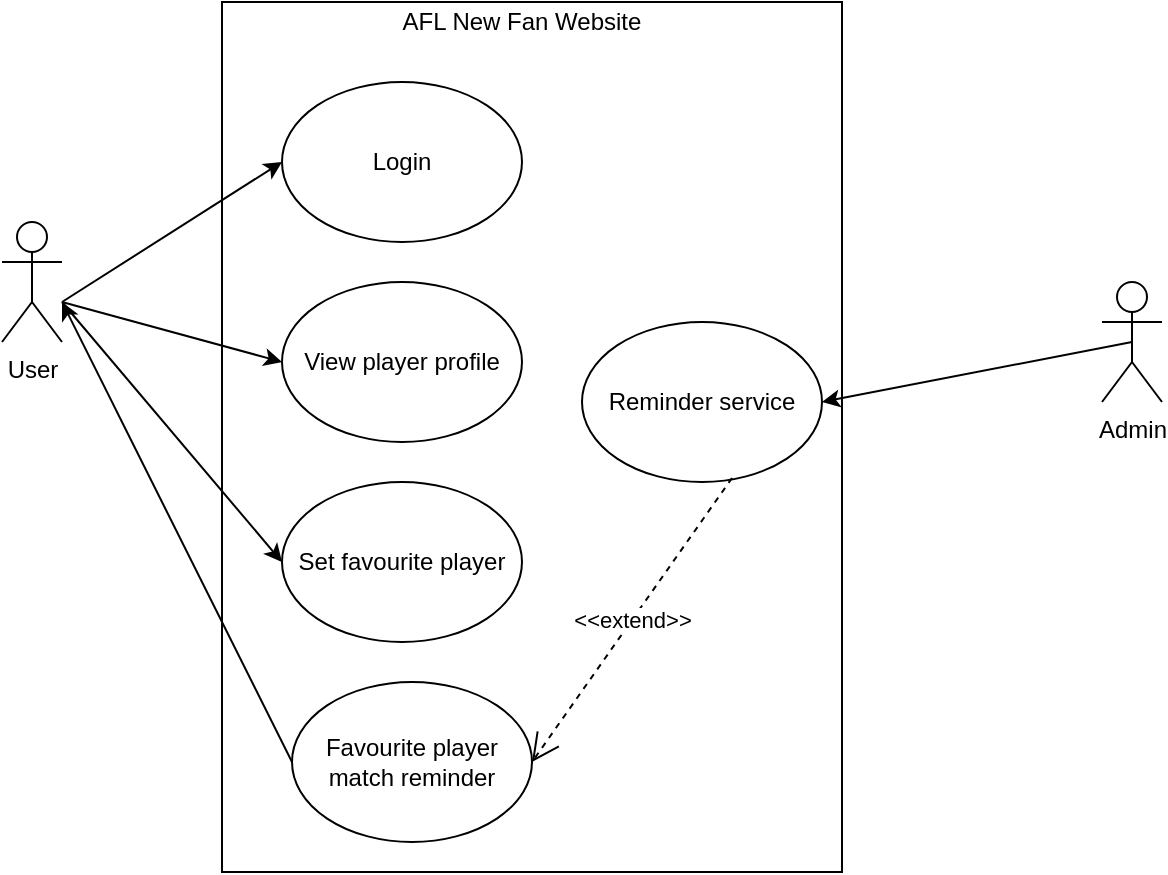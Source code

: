 <mxfile type="device" version="10.6.7"><diagram id="8Se3oINfAccP641KnrIJ" name="Page-1"><mxGraphModel grid="1" shadow="0" math="0" pageHeight="1169" pageWidth="827" pageScale="1" page="1" fold="1" arrows="1" connect="1" tooltips="1" guides="1" gridSize="10" dy="482" dx="840"><root><mxCell id="0"/><mxCell id="1" parent="0"/><mxCell id="_1cS3HRax96SotrZ8rzN-1" value="User" parent="1" vertex="1" style="shape=umlActor;verticalLabelPosition=bottom;labelBackgroundColor=#ffffff;verticalAlign=top;html=1;outlineConnect=0;"><mxGeometry as="geometry" height="60" width="30" y="320" x="120"/></mxCell><mxCell id="_1cS3HRax96SotrZ8rzN-5" value="" parent="1" vertex="1" style="rounded=0;whiteSpace=wrap;html=1;gradientColor=none;fillColor=none;"><mxGeometry as="geometry" height="435" width="310" y="210" x="230"/></mxCell><mxCell id="_1cS3HRax96SotrZ8rzN-6" value="Login&lt;br&gt;" parent="1" vertex="1" style="ellipse;whiteSpace=wrap;html=1;"><mxGeometry as="geometry" height="80" width="120" y="250" x="260"/></mxCell><mxCell id="_1cS3HRax96SotrZ8rzN-13" value="" parent="1" style="endArrow=classic;html=1;entryX=0;entryY=0.5;entryDx=0;entryDy=0;" edge="1" target="_1cS3HRax96SotrZ8rzN-6"><mxGeometry as="geometry" height="50" width="50" relative="1"><mxPoint as="sourcePoint" y="360" x="150"/><mxPoint as="targetPoint" y="320" x="230"/></mxGeometry></mxCell><mxCell id="JvtCWWR8DEYq4dEGuOxk-1" value="Reminder service&lt;br&gt;" parent="1" vertex="1" style="ellipse;whiteSpace=wrap;html=1;"><mxGeometry as="geometry" height="80" width="120" y="370" x="410"/></mxCell><mxCell id="JvtCWWR8DEYq4dEGuOxk-7" value="Set favourite player&lt;br&gt;" parent="1" vertex="1" style="ellipse;whiteSpace=wrap;html=1;"><mxGeometry as="geometry" height="80" width="120" y="450" x="260"/></mxCell><mxCell id="JvtCWWR8DEYq4dEGuOxk-11" value="View player profile&lt;br&gt;" parent="1" vertex="1" style="ellipse;whiteSpace=wrap;html=1;"><mxGeometry as="geometry" height="80" width="120" y="350" x="260"/></mxCell><mxCell id="JvtCWWR8DEYq4dEGuOxk-14" value="AFL New Fan Website&lt;br&gt;" parent="1" vertex="1" style="text;html=1;strokeColor=none;fillColor=none;align=center;verticalAlign=middle;whiteSpace=wrap;rounded=0;"><mxGeometry as="geometry" height="20" width="200" y="210" x="280"/></mxCell><mxCell id="Mx_W7LxBT7ICYWWpWHIh-1" value="Favourite player match reminder" parent="1" vertex="1" style="ellipse;whiteSpace=wrap;html=1;"><mxGeometry as="geometry" height="80" width="120" y="550" x="265"/></mxCell><mxCell id="Mx_W7LxBT7ICYWWpWHIh-4" value="&amp;lt;&amp;lt;extend&amp;gt;&amp;gt;" parent="1" style="endArrow=open;endSize=12;dashed=1;html=1;entryX=1;entryY=0.5;entryDx=0;entryDy=0;exitX=0.625;exitY=0.975;exitDx=0;exitDy=0;exitPerimeter=0;" edge="1" target="Mx_W7LxBT7ICYWWpWHIh-1" source="JvtCWWR8DEYq4dEGuOxk-1"><mxGeometry as="geometry" width="160" relative="1"><mxPoint as="sourcePoint" y="490" x="380"/><mxPoint as="targetPoint" y="490" x="533"/></mxGeometry></mxCell><mxCell id="Mx_W7LxBT7ICYWWpWHIh-5" value="" parent="1" style="endArrow=classic;html=1;entryX=0;entryY=0.5;entryDx=0;entryDy=0;" edge="1" target="JvtCWWR8DEYq4dEGuOxk-11"><mxGeometry as="geometry" height="50" width="50" relative="1"><mxPoint as="sourcePoint" y="360" x="150"/><mxPoint as="targetPoint" y="300" x="270"/></mxGeometry></mxCell><mxCell id="Mx_W7LxBT7ICYWWpWHIh-6" value="" parent="1" style="endArrow=classic;html=1;entryX=0;entryY=0.5;entryDx=0;entryDy=0;" edge="1" target="JvtCWWR8DEYq4dEGuOxk-7"><mxGeometry as="geometry" height="50" width="50" relative="1"><mxPoint as="sourcePoint" y="360" x="150"/><mxPoint as="targetPoint" y="400" x="270"/></mxGeometry></mxCell><mxCell id="Mx_W7LxBT7ICYWWpWHIh-7" value="" parent="1" style="endArrow=classic;html=1;exitX=0;exitY=0.5;exitDx=0;exitDy=0;" edge="1" source="Mx_W7LxBT7ICYWWpWHIh-1"><mxGeometry as="geometry" height="50" width="50" relative="1"><mxPoint as="sourcePoint" y="580" x="80"/><mxPoint as="targetPoint" y="360" x="150"/></mxGeometry></mxCell><mxCell id="31gI0wQnVXFiZsQkTrR3-1" value="Admin&lt;br&gt;" parent="1" vertex="1" style="shape=umlActor;verticalLabelPosition=bottom;labelBackgroundColor=#ffffff;verticalAlign=top;html=1;outlineConnect=0;"><mxGeometry as="geometry" height="60" width="30" y="350" x="670"/></mxCell><mxCell id="31gI0wQnVXFiZsQkTrR3-2" value="" parent="1" style="endArrow=classic;html=1;entryX=1;entryY=0.5;entryDx=0;entryDy=0;exitX=0.5;exitY=0.5;exitDx=0;exitDy=0;exitPerimeter=0;" edge="1" target="JvtCWWR8DEYq4dEGuOxk-1" source="31gI0wQnVXFiZsQkTrR3-1"><mxGeometry as="geometry" height="50" width="50" relative="1"><mxPoint as="sourcePoint" y="340" x="645"/><mxPoint as="targetPoint" y="270" x="755"/></mxGeometry></mxCell></root></mxGraphModel></diagram></mxfile>